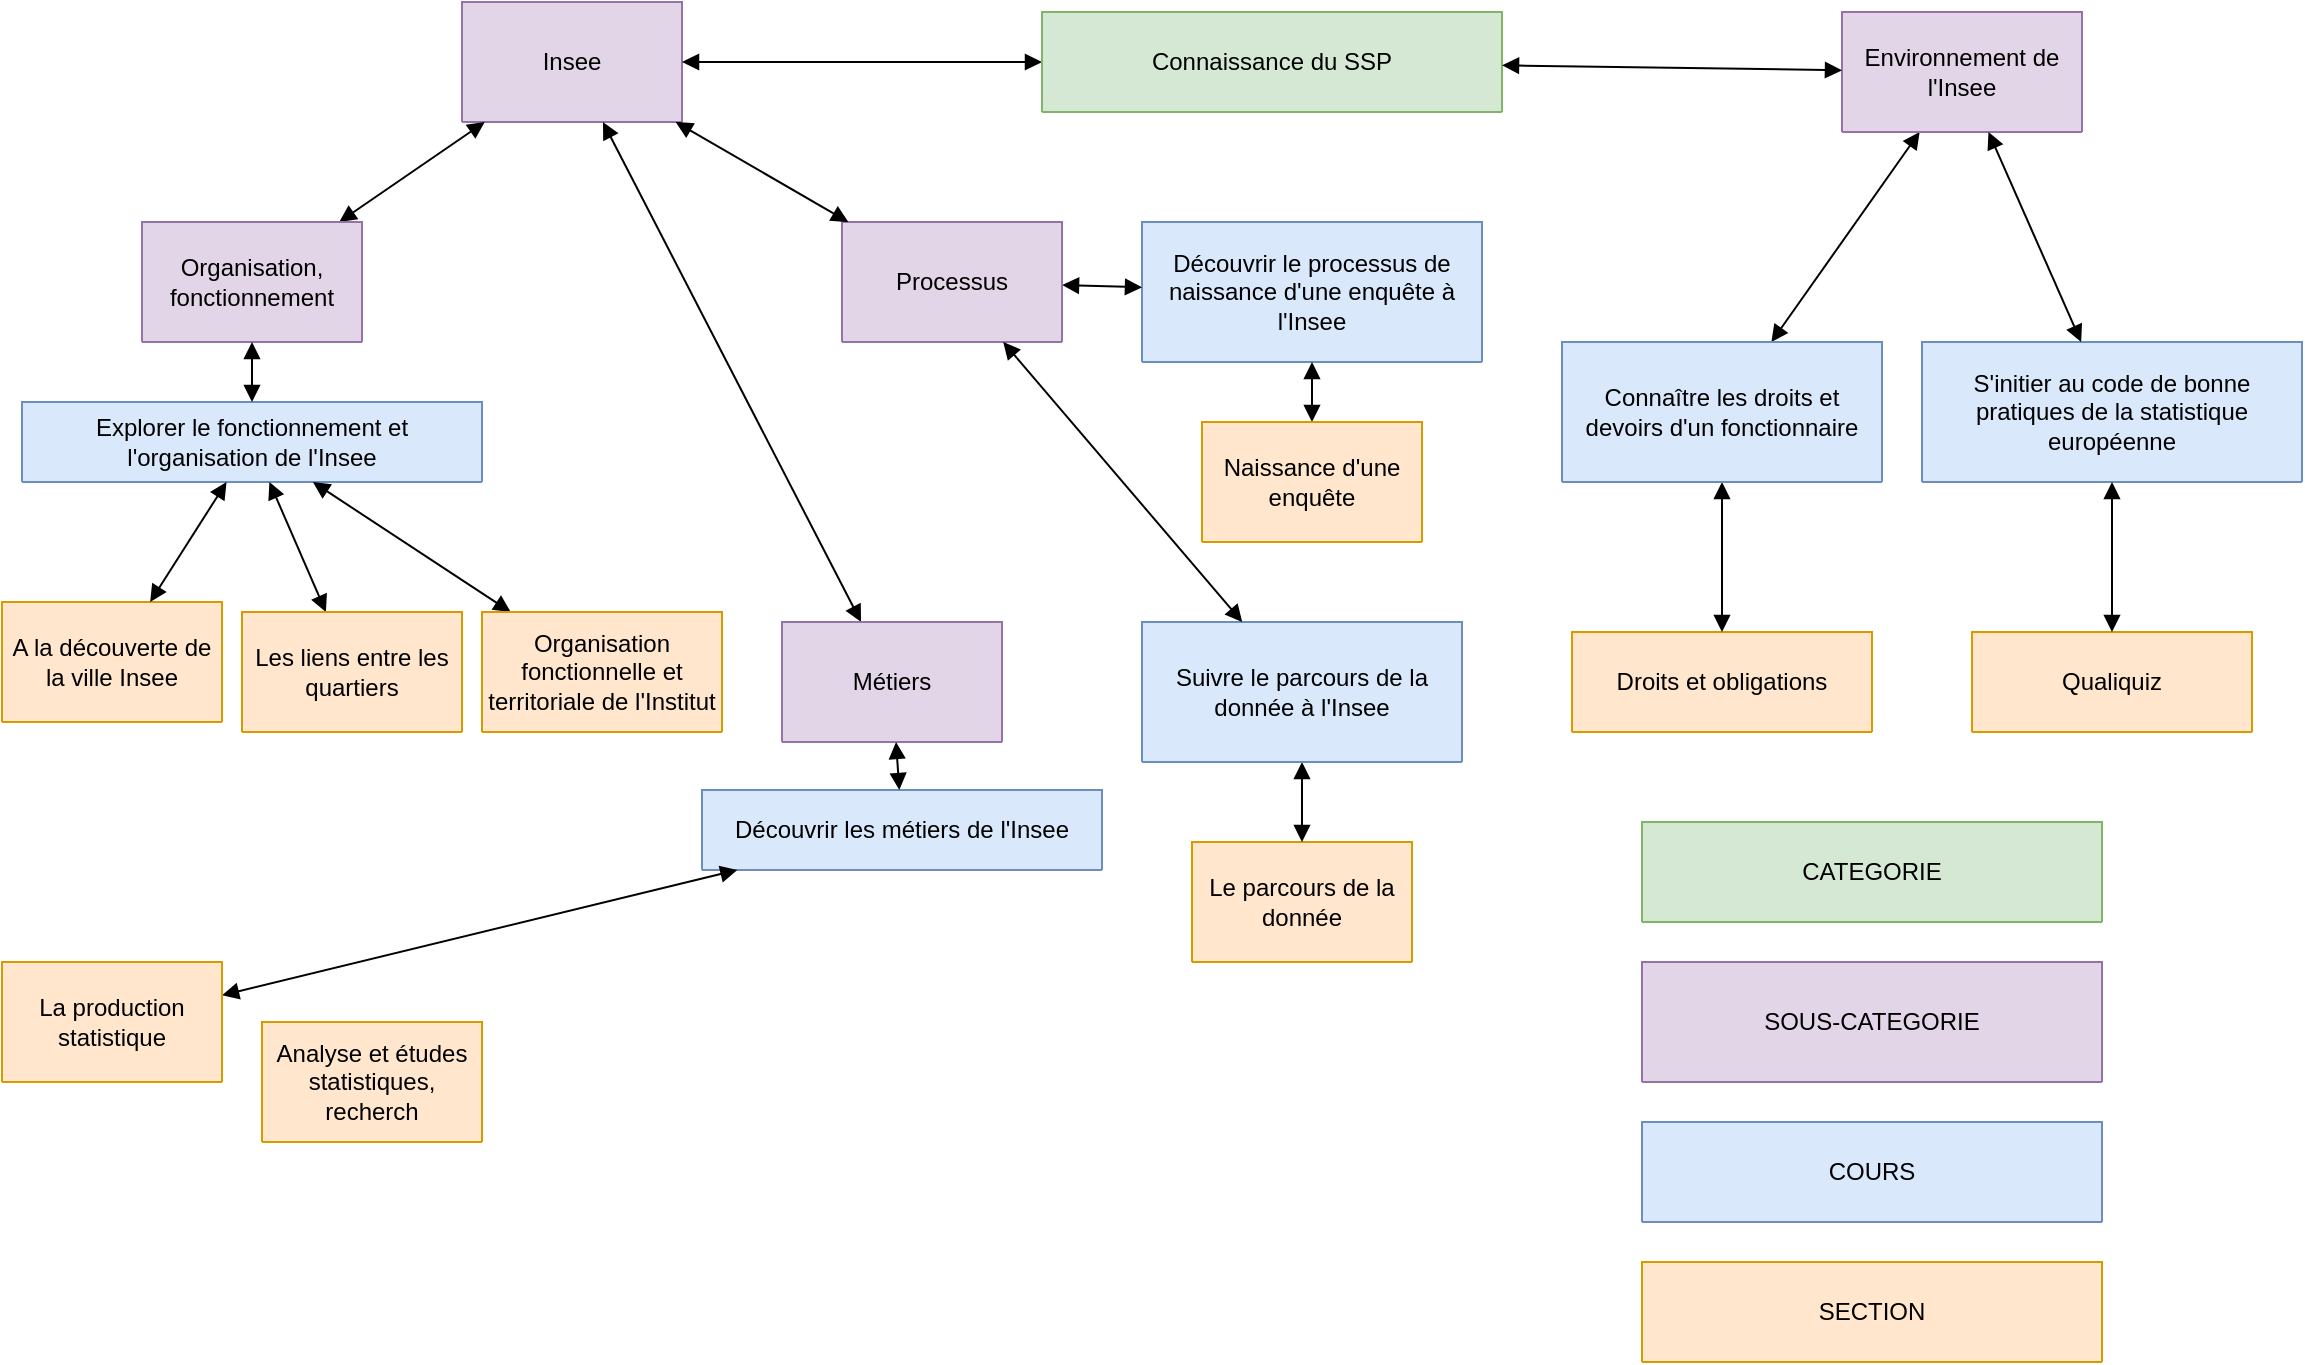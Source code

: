 <mxfile version="24.7.17">
  <diagram name="Page-1" id="TVbX9KgjACldvgUGH_jM">
    <mxGraphModel dx="2589" dy="746" grid="1" gridSize="10" guides="1" tooltips="1" connect="1" arrows="1" fold="1" page="1" pageScale="1" pageWidth="1169" pageHeight="827" math="0" shadow="0">
      <root>
        <mxCell id="0" />
        <mxCell id="1" parent="0" />
        <mxCell id="oGcL695DofoNEhs4g2Zo-1" value="Insee" style="swimlane;fontStyle=0;childLayout=stackLayout;horizontal=1;startSize=60;fillColor=#e1d5e7;horizontalStack=0;resizeParent=1;resizeParentMax=0;resizeLast=0;collapsible=1;marginBottom=0;whiteSpace=wrap;html=1;strokeColor=#9673a6;" parent="1" vertex="1" collapsed="1">
          <mxGeometry x="-930" y="20" width="110" height="60" as="geometry">
            <mxRectangle x="390" y="285" width="140" height="78" as="alternateBounds" />
          </mxGeometry>
        </mxCell>
        <mxCell id="oGcL695DofoNEhs4g2Zo-2" value="+ description: type" style="text;strokeColor=none;fillColor=none;align=left;verticalAlign=top;spacingLeft=4;spacingRight=4;overflow=hidden;rotatable=0;points=[[0,0.5],[1,0.5]];portConstraint=eastwest;whiteSpace=wrap;html=1;" parent="oGcL695DofoNEhs4g2Zo-1" vertex="1">
          <mxGeometry y="26" width="140" height="26" as="geometry" />
        </mxCell>
        <mxCell id="oGcL695DofoNEhs4g2Zo-3" value="+ contenu: type" style="text;strokeColor=none;fillColor=none;align=left;verticalAlign=top;spacingLeft=4;spacingRight=4;overflow=hidden;rotatable=0;points=[[0,0.5],[1,0.5]];portConstraint=eastwest;whiteSpace=wrap;html=1;" parent="oGcL695DofoNEhs4g2Zo-1" vertex="1">
          <mxGeometry y="52" width="140" height="26" as="geometry" />
        </mxCell>
        <mxCell id="oGcL695DofoNEhs4g2Zo-5" value="" style="endArrow=block;startArrow=block;endFill=1;startFill=1;html=1;rounded=0;" parent="1" source="oGcL695DofoNEhs4g2Zo-6" target="oGcL695DofoNEhs4g2Zo-1" edge="1">
          <mxGeometry width="160" relative="1" as="geometry">
            <mxPoint x="-150" y="145" as="sourcePoint" />
            <mxPoint x="-136" y="175" as="targetPoint" />
          </mxGeometry>
        </mxCell>
        <mxCell id="oGcL695DofoNEhs4g2Zo-6" value="Connaissance du SSP" style="swimlane;fontStyle=0;childLayout=stackLayout;horizontal=1;startSize=50;fillColor=#d5e8d4;horizontalStack=0;resizeParent=1;resizeParentMax=0;resizeLast=0;collapsible=1;marginBottom=0;whiteSpace=wrap;html=1;strokeColor=#82b366;" parent="1" vertex="1" collapsed="1">
          <mxGeometry x="-640" y="25" width="230" height="50" as="geometry">
            <mxRectangle x="320" y="10" width="200" height="52" as="alternateBounds" />
          </mxGeometry>
        </mxCell>
        <mxCell id="oGcL695DofoNEhs4g2Zo-7" value="+ description: type" style="text;strokeColor=none;fillColor=none;align=left;verticalAlign=top;spacingLeft=4;spacingRight=4;overflow=hidden;rotatable=0;points=[[0,0.5],[1,0.5]];portConstraint=eastwest;whiteSpace=wrap;html=1;" parent="oGcL695DofoNEhs4g2Zo-6" vertex="1">
          <mxGeometry y="26" width="200" height="26" as="geometry" />
        </mxCell>
        <mxCell id="oGcL695DofoNEhs4g2Zo-10" value="Découvrir le processus de naissance d&#39;une enquête à l&#39;Insee" style="swimlane;fontStyle=0;childLayout=stackLayout;horizontal=1;startSize=70;fillColor=#dae8fc;horizontalStack=0;resizeParent=1;resizeParentMax=0;resizeLast=0;collapsible=1;marginBottom=0;whiteSpace=wrap;html=1;strokeColor=#6c8ebf;" parent="1" vertex="1" collapsed="1">
          <mxGeometry x="-590" y="130" width="170" height="70" as="geometry">
            <mxRectangle x="125" y="240" width="140" height="118" as="alternateBounds" />
          </mxGeometry>
        </mxCell>
        <mxCell id="oGcL695DofoNEhs4g2Zo-11" value="+ niveau : 1" style="text;strokeColor=none;fillColor=none;align=left;verticalAlign=top;spacingLeft=4;spacingRight=4;overflow=hidden;rotatable=0;points=[[0,0.5],[1,0.5]];portConstraint=eastwest;whiteSpace=wrap;html=1;" parent="oGcL695DofoNEhs4g2Zo-10" vertex="1">
          <mxGeometry y="40" width="140" height="26" as="geometry" />
        </mxCell>
        <mxCell id="oGcL695DofoNEhs4g2Zo-12" value="+ field: type" style="text;strokeColor=none;fillColor=none;align=left;verticalAlign=top;spacingLeft=4;spacingRight=4;overflow=hidden;rotatable=0;points=[[0,0.5],[1,0.5]];portConstraint=eastwest;whiteSpace=wrap;html=1;" parent="oGcL695DofoNEhs4g2Zo-10" vertex="1">
          <mxGeometry y="66" width="140" height="26" as="geometry" />
        </mxCell>
        <mxCell id="oGcL695DofoNEhs4g2Zo-13" value="+ field: type" style="text;strokeColor=none;fillColor=none;align=left;verticalAlign=top;spacingLeft=4;spacingRight=4;overflow=hidden;rotatable=0;points=[[0,0.5],[1,0.5]];portConstraint=eastwest;whiteSpace=wrap;html=1;" parent="oGcL695DofoNEhs4g2Zo-10" vertex="1">
          <mxGeometry y="92" width="140" height="26" as="geometry" />
        </mxCell>
        <mxCell id="1R7VQAPE6wTlqesCjZck-61" value="Niveau 1" style="ellipse;whiteSpace=wrap;html=1;aspect=fixed;fillColor=#fff2cc;strokeColor=#d6b656;fontSize=11;" parent="oGcL695DofoNEhs4g2Zo-10" vertex="1">
          <mxGeometry x="67.5" y="-5" width="45" height="45" as="geometry" />
        </mxCell>
        <mxCell id="oGcL695DofoNEhs4g2Zo-14" value="" style="endArrow=block;startArrow=block;endFill=1;startFill=1;html=1;rounded=0;" parent="1" source="BeYtnEABJfwrNFvSlJTl-14" target="oGcL695DofoNEhs4g2Zo-10" edge="1">
          <mxGeometry width="160" relative="1" as="geometry">
            <mxPoint x="-350" y="205" as="sourcePoint" />
            <mxPoint x="-350" y="253" as="targetPoint" />
          </mxGeometry>
        </mxCell>
        <mxCell id="oGcL695DofoNEhs4g2Zo-23" value="" style="endArrow=block;startArrow=block;endFill=1;startFill=1;html=1;rounded=0;" parent="1" source="BeYtnEABJfwrNFvSlJTl-1" target="oGcL695DofoNEhs4g2Zo-15" edge="1">
          <mxGeometry width="160" relative="1" as="geometry">
            <mxPoint x="-154" y="223" as="sourcePoint" />
            <mxPoint x="-280" y="314" as="targetPoint" />
          </mxGeometry>
        </mxCell>
        <mxCell id="oGcL695DofoNEhs4g2Zo-29" value="" style="endArrow=block;startArrow=block;endFill=1;startFill=1;html=1;rounded=0;" parent="1" source="oGcL695DofoNEhs4g2Zo-10" target="oGcL695DofoNEhs4g2Zo-32" edge="1">
          <mxGeometry width="160" relative="1" as="geometry">
            <mxPoint x="-546" y="515" as="sourcePoint" />
            <mxPoint x="-670" y="665" as="targetPoint" />
          </mxGeometry>
        </mxCell>
        <mxCell id="oGcL695DofoNEhs4g2Zo-32" value="Naissance d&#39;une enquête" style="swimlane;fontStyle=0;childLayout=stackLayout;horizontal=1;startSize=60;fillColor=#ffe6cc;horizontalStack=0;resizeParent=1;resizeParentMax=0;resizeLast=0;collapsible=1;marginBottom=0;whiteSpace=wrap;html=1;strokeColor=#d79b00;" parent="1" vertex="1" collapsed="1">
          <mxGeometry x="-560" y="230" width="110" height="60" as="geometry">
            <mxRectangle x="10" y="400" width="110" height="110" as="alternateBounds" />
          </mxGeometry>
        </mxCell>
        <mxCell id="oGcL695DofoNEhs4g2Zo-33" value="&lt;div&gt;- Vidéo&lt;/div&gt;&lt;div&gt;- Fichiers&lt;br&gt;&lt;/div&gt;" style="text;strokeColor=none;fillColor=none;align=left;verticalAlign=top;spacingLeft=4;spacingRight=4;overflow=hidden;rotatable=0;points=[[0,0.5],[1,0.5]];portConstraint=eastwest;whiteSpace=wrap;html=1;" parent="oGcL695DofoNEhs4g2Zo-32" vertex="1">
          <mxGeometry y="60" width="110" height="50" as="geometry" />
        </mxCell>
        <mxCell id="oGcL695DofoNEhs4g2Zo-48" value="Droits et obligations" style="swimlane;fontStyle=0;childLayout=stackLayout;horizontal=1;startSize=50;fillColor=#ffe6cc;horizontalStack=0;resizeParent=1;resizeParentMax=0;resizeLast=0;collapsible=1;marginBottom=0;whiteSpace=wrap;html=1;strokeColor=#d79b00;" parent="1" vertex="1" collapsed="1">
          <mxGeometry x="-375" y="335" width="150" height="50" as="geometry">
            <mxRectangle x="-85" y="520" width="130" height="76" as="alternateBounds" />
          </mxGeometry>
        </mxCell>
        <mxCell id="oGcL695DofoNEhs4g2Zo-49" value="scorm" style="text;strokeColor=none;fillColor=none;align=left;verticalAlign=top;spacingLeft=4;spacingRight=4;overflow=hidden;rotatable=0;points=[[0,0.5],[1,0.5]];portConstraint=eastwest;whiteSpace=wrap;html=1;" parent="oGcL695DofoNEhs4g2Zo-48" vertex="1">
          <mxGeometry y="50" width="130" height="26" as="geometry" />
        </mxCell>
        <mxCell id="oGcL695DofoNEhs4g2Zo-57" value="" style="endArrow=block;startArrow=block;endFill=1;startFill=1;html=1;rounded=0;" parent="1" source="oGcL695DofoNEhs4g2Zo-15" target="oGcL695DofoNEhs4g2Zo-48" edge="1">
          <mxGeometry width="160" relative="1" as="geometry">
            <mxPoint x="-310" y="793" as="sourcePoint" />
            <mxPoint x="-365" y="865" as="targetPoint" />
          </mxGeometry>
        </mxCell>
        <mxCell id="1R7VQAPE6wTlqesCjZck-1" value="Explorer le fonctionnement et l&#39;organisation de l&#39;Insee" style="swimlane;fontStyle=0;childLayout=stackLayout;horizontal=1;startSize=40;fillColor=#dae8fc;horizontalStack=0;resizeParent=1;resizeParentMax=0;resizeLast=0;collapsible=1;marginBottom=0;whiteSpace=wrap;html=1;strokeColor=#6c8ebf;" parent="1" vertex="1" collapsed="1">
          <mxGeometry x="-1150" y="220" width="230" height="40" as="geometry">
            <mxRectangle x="570" y="240" width="140" height="118" as="alternateBounds" />
          </mxGeometry>
        </mxCell>
        <mxCell id="1R7VQAPE6wTlqesCjZck-2" value="+ niveau : 3" style="text;strokeColor=none;fillColor=none;align=left;verticalAlign=top;spacingLeft=4;spacingRight=4;overflow=hidden;rotatable=0;points=[[0,0.5],[1,0.5]];portConstraint=eastwest;whiteSpace=wrap;html=1;" parent="1R7VQAPE6wTlqesCjZck-1" vertex="1">
          <mxGeometry y="40" width="140" height="26" as="geometry" />
        </mxCell>
        <mxCell id="1R7VQAPE6wTlqesCjZck-3" value="+objectifs :" style="text;strokeColor=none;fillColor=none;align=left;verticalAlign=top;spacingLeft=4;spacingRight=4;overflow=hidden;rotatable=0;points=[[0,0.5],[1,0.5]];portConstraint=eastwest;whiteSpace=wrap;html=1;" parent="1R7VQAPE6wTlqesCjZck-1" vertex="1">
          <mxGeometry y="66" width="140" height="26" as="geometry" />
        </mxCell>
        <mxCell id="1R7VQAPE6wTlqesCjZck-4" value="+ duree : 3-4 heures" style="text;strokeColor=none;fillColor=none;align=left;verticalAlign=top;spacingLeft=4;spacingRight=4;overflow=hidden;rotatable=0;points=[[0,0.5],[1,0.5]];portConstraint=eastwest;whiteSpace=wrap;html=1;" parent="1R7VQAPE6wTlqesCjZck-1" vertex="1">
          <mxGeometry y="92" width="140" height="26" as="geometry" />
        </mxCell>
        <mxCell id="1R7VQAPE6wTlqesCjZck-5" value="A la découverte de la ville Insee" style="swimlane;fontStyle=0;childLayout=stackLayout;horizontal=1;startSize=60;fillColor=#ffe6cc;horizontalStack=0;resizeParent=1;resizeParentMax=0;resizeLast=0;collapsible=1;marginBottom=0;whiteSpace=wrap;html=1;strokeColor=#d79b00;" parent="1" vertex="1" collapsed="1">
          <mxGeometry x="-1160" y="320" width="110" height="60" as="geometry">
            <mxRectangle x="720" y="140" width="110" height="80" as="alternateBounds" />
          </mxGeometry>
        </mxCell>
        <mxCell id="1R7VQAPE6wTlqesCjZck-6" value="&lt;div&gt;- Vidéo&lt;/div&gt;&lt;div&gt;- Fichier&lt;br&gt;&lt;/div&gt;" style="text;strokeColor=none;fillColor=none;align=left;verticalAlign=top;spacingLeft=4;spacingRight=4;overflow=hidden;rotatable=0;points=[[0,0.5],[1,0.5]];portConstraint=eastwest;whiteSpace=wrap;html=1;" parent="1R7VQAPE6wTlqesCjZck-5" vertex="1">
          <mxGeometry y="40" width="110" height="40" as="geometry" />
        </mxCell>
        <mxCell id="1R7VQAPE6wTlqesCjZck-13" value="" style="endArrow=block;startArrow=block;endFill=1;startFill=1;html=1;rounded=0;" parent="1" source="1R7VQAPE6wTlqesCjZck-1" target="1R7VQAPE6wTlqesCjZck-5" edge="1">
          <mxGeometry width="160" relative="1" as="geometry">
            <mxPoint x="79" y="743" as="sourcePoint" />
            <mxPoint x="45" y="785" as="targetPoint" />
          </mxGeometry>
        </mxCell>
        <mxCell id="1R7VQAPE6wTlqesCjZck-14" value="" style="endArrow=block;startArrow=block;endFill=1;startFill=1;html=1;rounded=0;" parent="1" source="1R7VQAPE6wTlqesCjZck-1" target="1R7VQAPE6wTlqesCjZck-17" edge="1">
          <mxGeometry width="160" relative="1" as="geometry">
            <mxPoint x="170" y="753" as="sourcePoint" />
            <mxPoint x="348.182" y="525" as="targetPoint" />
          </mxGeometry>
        </mxCell>
        <mxCell id="1R7VQAPE6wTlqesCjZck-15" value="" style="endArrow=block;startArrow=block;endFill=1;startFill=1;html=1;rounded=0;" parent="1" source="1R7VQAPE6wTlqesCjZck-1" target="1R7VQAPE6wTlqesCjZck-19" edge="1">
          <mxGeometry width="160" relative="1" as="geometry">
            <mxPoint x="222" y="753" as="sourcePoint" />
            <mxPoint x="450.455" y="525" as="targetPoint" />
          </mxGeometry>
        </mxCell>
        <mxCell id="1R7VQAPE6wTlqesCjZck-16" value="" style="endArrow=block;startArrow=block;endFill=1;startFill=1;html=1;rounded=0;" parent="1" source="oGcL695DofoNEhs4g2Zo-1" target="BeYtnEABJfwrNFvSlJTl-21" edge="1">
          <mxGeometry width="160" relative="1" as="geometry">
            <mxPoint x="-160" y="328" as="sourcePoint" />
            <mxPoint x="150" y="325" as="targetPoint" />
          </mxGeometry>
        </mxCell>
        <mxCell id="1R7VQAPE6wTlqesCjZck-17" value="Les liens entre les quartiers" style="swimlane;fontStyle=0;childLayout=stackLayout;horizontal=1;startSize=60;fillColor=#ffe6cc;horizontalStack=0;resizeParent=1;resizeParentMax=0;resizeLast=0;collapsible=1;marginBottom=0;whiteSpace=wrap;html=1;strokeColor=#d79b00;" parent="1" vertex="1" collapsed="1">
          <mxGeometry x="-1040" y="325" width="110" height="60" as="geometry">
            <mxRectangle x="720" y="140" width="110" height="80" as="alternateBounds" />
          </mxGeometry>
        </mxCell>
        <mxCell id="1R7VQAPE6wTlqesCjZck-18" value="&lt;div&gt;- Vidéo&lt;/div&gt;&lt;div&gt;- Fichier&lt;br&gt;&lt;/div&gt;" style="text;strokeColor=none;fillColor=none;align=left;verticalAlign=top;spacingLeft=4;spacingRight=4;overflow=hidden;rotatable=0;points=[[0,0.5],[1,0.5]];portConstraint=eastwest;whiteSpace=wrap;html=1;" parent="1R7VQAPE6wTlqesCjZck-17" vertex="1">
          <mxGeometry y="40" width="110" height="40" as="geometry" />
        </mxCell>
        <mxCell id="1R7VQAPE6wTlqesCjZck-19" value="Organisation fonctionnelle et territoriale de l&#39;Institut" style="swimlane;fontStyle=0;childLayout=stackLayout;horizontal=1;startSize=60;fillColor=#ffe6cc;horizontalStack=0;resizeParent=1;resizeParentMax=0;resizeLast=0;collapsible=1;marginBottom=0;whiteSpace=wrap;html=1;strokeColor=#d79b00;" parent="1" vertex="1" collapsed="1">
          <mxGeometry x="-920" y="325" width="120" height="60" as="geometry">
            <mxRectangle x="720" y="140" width="110" height="80" as="alternateBounds" />
          </mxGeometry>
        </mxCell>
        <mxCell id="1R7VQAPE6wTlqesCjZck-20" value="&lt;div&gt;- Vidéo&lt;/div&gt;&lt;div&gt;- Fichier&lt;br&gt;&lt;/div&gt;" style="text;strokeColor=none;fillColor=none;align=left;verticalAlign=top;spacingLeft=4;spacingRight=4;overflow=hidden;rotatable=0;points=[[0,0.5],[1,0.5]];portConstraint=eastwest;whiteSpace=wrap;html=1;" parent="1R7VQAPE6wTlqesCjZck-19" vertex="1">
          <mxGeometry y="40" width="110" height="40" as="geometry" />
        </mxCell>
        <mxCell id="1R7VQAPE6wTlqesCjZck-21" value="Le parcours de la donnée" style="swimlane;fontStyle=0;childLayout=stackLayout;horizontal=1;startSize=60;fillColor=#ffe6cc;horizontalStack=0;resizeParent=1;resizeParentMax=0;resizeLast=0;collapsible=1;marginBottom=0;whiteSpace=wrap;html=1;strokeColor=#d79b00;" parent="1" vertex="1" collapsed="1">
          <mxGeometry x="-565" y="440" width="110" height="60" as="geometry">
            <mxRectangle x="720" y="140" width="110" height="80" as="alternateBounds" />
          </mxGeometry>
        </mxCell>
        <mxCell id="1R7VQAPE6wTlqesCjZck-22" value="&lt;div&gt;- Vidéo&lt;/div&gt;&lt;div&gt;- Fichier&lt;br&gt;&lt;/div&gt;" style="text;strokeColor=none;fillColor=none;align=left;verticalAlign=top;spacingLeft=4;spacingRight=4;overflow=hidden;rotatable=0;points=[[0,0.5],[1,0.5]];portConstraint=eastwest;whiteSpace=wrap;html=1;" parent="1R7VQAPE6wTlqesCjZck-21" vertex="1">
          <mxGeometry y="40" width="110" height="40" as="geometry" />
        </mxCell>
        <mxCell id="1R7VQAPE6wTlqesCjZck-25" value="" style="endArrow=block;startArrow=block;endFill=1;startFill=1;html=1;rounded=0;" parent="1" source="BeYtnEABJfwrNFvSlJTl-24" target="1R7VQAPE6wTlqesCjZck-21" edge="1">
          <mxGeometry width="160" relative="1" as="geometry">
            <mxPoint x="445" y="365" as="sourcePoint" />
            <mxPoint x="437" y="520" as="targetPoint" />
            <Array as="points" />
          </mxGeometry>
        </mxCell>
        <mxCell id="1R7VQAPE6wTlqesCjZck-27" value="Découvrir les métiers de l&#39;Insee" style="swimlane;fontStyle=0;childLayout=stackLayout;horizontal=1;startSize=40;fillColor=#dae8fc;horizontalStack=0;resizeParent=1;resizeParentMax=0;resizeLast=0;collapsible=1;marginBottom=0;whiteSpace=wrap;html=1;strokeColor=#6c8ebf;" parent="1" vertex="1" collapsed="1">
          <mxGeometry x="-810" y="414" width="200" height="40" as="geometry">
            <mxRectangle x="125" y="240" width="140" height="118" as="alternateBounds" />
          </mxGeometry>
        </mxCell>
        <mxCell id="1R7VQAPE6wTlqesCjZck-28" value="+ niveau : 1" style="text;strokeColor=none;fillColor=none;align=left;verticalAlign=top;spacingLeft=4;spacingRight=4;overflow=hidden;rotatable=0;points=[[0,0.5],[1,0.5]];portConstraint=eastwest;whiteSpace=wrap;html=1;" parent="1R7VQAPE6wTlqesCjZck-27" vertex="1">
          <mxGeometry y="40" width="140" height="26" as="geometry" />
        </mxCell>
        <mxCell id="1R7VQAPE6wTlqesCjZck-29" value="+ field: type" style="text;strokeColor=none;fillColor=none;align=left;verticalAlign=top;spacingLeft=4;spacingRight=4;overflow=hidden;rotatable=0;points=[[0,0.5],[1,0.5]];portConstraint=eastwest;whiteSpace=wrap;html=1;" parent="1R7VQAPE6wTlqesCjZck-27" vertex="1">
          <mxGeometry y="66" width="140" height="26" as="geometry" />
        </mxCell>
        <mxCell id="1R7VQAPE6wTlqesCjZck-30" value="+ field: type" style="text;strokeColor=none;fillColor=none;align=left;verticalAlign=top;spacingLeft=4;spacingRight=4;overflow=hidden;rotatable=0;points=[[0,0.5],[1,0.5]];portConstraint=eastwest;whiteSpace=wrap;html=1;" parent="1R7VQAPE6wTlqesCjZck-27" vertex="1">
          <mxGeometry y="92" width="140" height="26" as="geometry" />
        </mxCell>
        <mxCell id="1R7VQAPE6wTlqesCjZck-31" value="" style="endArrow=block;startArrow=block;endFill=1;startFill=1;html=1;rounded=0;" parent="1" source="1R7VQAPE6wTlqesCjZck-27" target="1R7VQAPE6wTlqesCjZck-34" edge="1">
          <mxGeometry width="160" relative="1" as="geometry">
            <mxPoint x="-546" y="825" as="sourcePoint" />
            <mxPoint x="-670" y="975" as="targetPoint" />
          </mxGeometry>
        </mxCell>
        <mxCell id="1R7VQAPE6wTlqesCjZck-34" value="La production statistique" style="swimlane;fontStyle=0;childLayout=stackLayout;horizontal=1;startSize=60;fillColor=#ffe6cc;horizontalStack=0;resizeParent=1;resizeParentMax=0;resizeLast=0;collapsible=1;marginBottom=0;whiteSpace=wrap;html=1;strokeColor=#d79b00;" parent="1" vertex="1" collapsed="1">
          <mxGeometry x="-1160" y="500" width="110" height="60" as="geometry">
            <mxRectangle x="10" y="400" width="110" height="110" as="alternateBounds" />
          </mxGeometry>
        </mxCell>
        <mxCell id="1R7VQAPE6wTlqesCjZck-35" value="&lt;div&gt;- Vidéo&lt;/div&gt;&lt;div&gt;- Fichiers&lt;br&gt;&lt;/div&gt;" style="text;strokeColor=none;fillColor=none;align=left;verticalAlign=top;spacingLeft=4;spacingRight=4;overflow=hidden;rotatable=0;points=[[0,0.5],[1,0.5]];portConstraint=eastwest;whiteSpace=wrap;html=1;" parent="1R7VQAPE6wTlqesCjZck-34" vertex="1">
          <mxGeometry y="60" width="110" height="50" as="geometry" />
        </mxCell>
        <mxCell id="1R7VQAPE6wTlqesCjZck-53" value="" style="endArrow=block;startArrow=block;endFill=1;startFill=1;html=1;rounded=0;" parent="1" source="oGcL695DofoNEhs4g2Zo-1" target="BeYtnEABJfwrNFvSlJTl-18" edge="1">
          <mxGeometry width="160" relative="1" as="geometry">
            <mxPoint x="-880" y="90" as="sourcePoint" />
            <mxPoint x="-620" y="365" as="targetPoint" />
          </mxGeometry>
        </mxCell>
        <mxCell id="BeYtnEABJfwrNFvSlJTl-1" value="Environnement de l&#39;Insee" style="swimlane;fontStyle=0;childLayout=stackLayout;horizontal=1;startSize=60;fillColor=#e1d5e7;horizontalStack=0;resizeParent=1;resizeParentMax=0;resizeLast=0;collapsible=1;marginBottom=0;whiteSpace=wrap;html=1;strokeColor=#9673a6;" vertex="1" collapsed="1" parent="1">
          <mxGeometry x="-240" y="25" width="120" height="60" as="geometry">
            <mxRectangle x="390" y="285" width="140" height="78" as="alternateBounds" />
          </mxGeometry>
        </mxCell>
        <mxCell id="BeYtnEABJfwrNFvSlJTl-2" value="+ description: type" style="text;strokeColor=none;fillColor=none;align=left;verticalAlign=top;spacingLeft=4;spacingRight=4;overflow=hidden;rotatable=0;points=[[0,0.5],[1,0.5]];portConstraint=eastwest;whiteSpace=wrap;html=1;" vertex="1" parent="BeYtnEABJfwrNFvSlJTl-1">
          <mxGeometry y="26" width="140" height="26" as="geometry" />
        </mxCell>
        <mxCell id="BeYtnEABJfwrNFvSlJTl-3" value="+ contenu: type" style="text;strokeColor=none;fillColor=none;align=left;verticalAlign=top;spacingLeft=4;spacingRight=4;overflow=hidden;rotatable=0;points=[[0,0.5],[1,0.5]];portConstraint=eastwest;whiteSpace=wrap;html=1;" vertex="1" parent="BeYtnEABJfwrNFvSlJTl-1">
          <mxGeometry y="52" width="140" height="26" as="geometry" />
        </mxCell>
        <mxCell id="BeYtnEABJfwrNFvSlJTl-4" value="" style="endArrow=block;startArrow=block;endFill=1;startFill=1;html=1;rounded=0;" edge="1" parent="1" source="oGcL695DofoNEhs4g2Zo-6" target="BeYtnEABJfwrNFvSlJTl-1">
          <mxGeometry width="160" relative="1" as="geometry">
            <mxPoint x="-252" y="85" as="sourcePoint" />
            <mxPoint x="-460" y="152" as="targetPoint" />
          </mxGeometry>
        </mxCell>
        <mxCell id="oGcL695DofoNEhs4g2Zo-15" value="Connaître les droits et devoirs d&#39;un fonctionnaire" style="swimlane;fontStyle=0;childLayout=stackLayout;horizontal=1;startSize=70;fillColor=#dae8fc;horizontalStack=0;resizeParent=1;resizeParentMax=0;resizeLast=0;collapsible=1;marginBottom=0;whiteSpace=wrap;html=1;strokeColor=#6c8ebf;" parent="1" vertex="1" collapsed="1">
          <mxGeometry x="-380" y="190" width="160" height="70" as="geometry">
            <mxRectangle x="350" y="670" width="140" height="128" as="alternateBounds" />
          </mxGeometry>
        </mxCell>
        <mxCell id="oGcL695DofoNEhs4g2Zo-16" value="+ niveau : 2" style="text;strokeColor=none;fillColor=none;align=left;verticalAlign=top;spacingLeft=4;spacingRight=4;overflow=hidden;rotatable=0;points=[[0,0.5],[1,0.5]];portConstraint=eastwest;whiteSpace=wrap;html=1;" parent="oGcL695DofoNEhs4g2Zo-15" vertex="1">
          <mxGeometry y="50" width="140" height="26" as="geometry" />
        </mxCell>
        <mxCell id="oGcL695DofoNEhs4g2Zo-17" value="+ objectifs: type" style="text;strokeColor=none;fillColor=none;align=left;verticalAlign=top;spacingLeft=4;spacingRight=4;overflow=hidden;rotatable=0;points=[[0,0.5],[1,0.5]];portConstraint=eastwest;whiteSpace=wrap;html=1;" parent="oGcL695DofoNEhs4g2Zo-15" vertex="1">
          <mxGeometry y="76" width="140" height="26" as="geometry" />
        </mxCell>
        <mxCell id="oGcL695DofoNEhs4g2Zo-18" value="+ durée: 3-4 heures" style="text;strokeColor=none;fillColor=none;align=left;verticalAlign=top;spacingLeft=4;spacingRight=4;overflow=hidden;rotatable=0;points=[[0,0.5],[1,0.5]];portConstraint=eastwest;whiteSpace=wrap;html=1;" parent="oGcL695DofoNEhs4g2Zo-15" vertex="1">
          <mxGeometry y="102" width="140" height="26" as="geometry" />
        </mxCell>
        <mxCell id="BeYtnEABJfwrNFvSlJTl-6" value="S&#39;initier au code de bonne pratiques de la statistique européenne" style="swimlane;fontStyle=0;childLayout=stackLayout;horizontal=1;startSize=70;fillColor=#dae8fc;horizontalStack=0;resizeParent=1;resizeParentMax=0;resizeLast=0;collapsible=1;marginBottom=0;whiteSpace=wrap;html=1;strokeColor=#6c8ebf;" vertex="1" collapsed="1" parent="1">
          <mxGeometry x="-200" y="190" width="190" height="70" as="geometry">
            <mxRectangle x="350" y="670" width="140" height="128" as="alternateBounds" />
          </mxGeometry>
        </mxCell>
        <mxCell id="BeYtnEABJfwrNFvSlJTl-7" value="+ niveau : 2" style="text;strokeColor=none;fillColor=none;align=left;verticalAlign=top;spacingLeft=4;spacingRight=4;overflow=hidden;rotatable=0;points=[[0,0.5],[1,0.5]];portConstraint=eastwest;whiteSpace=wrap;html=1;" vertex="1" parent="BeYtnEABJfwrNFvSlJTl-6">
          <mxGeometry y="50" width="140" height="26" as="geometry" />
        </mxCell>
        <mxCell id="BeYtnEABJfwrNFvSlJTl-8" value="+ objectifs: type" style="text;strokeColor=none;fillColor=none;align=left;verticalAlign=top;spacingLeft=4;spacingRight=4;overflow=hidden;rotatable=0;points=[[0,0.5],[1,0.5]];portConstraint=eastwest;whiteSpace=wrap;html=1;" vertex="1" parent="BeYtnEABJfwrNFvSlJTl-6">
          <mxGeometry y="76" width="140" height="26" as="geometry" />
        </mxCell>
        <mxCell id="BeYtnEABJfwrNFvSlJTl-9" value="+ durée: 3-4 heures" style="text;strokeColor=none;fillColor=none;align=left;verticalAlign=top;spacingLeft=4;spacingRight=4;overflow=hidden;rotatable=0;points=[[0,0.5],[1,0.5]];portConstraint=eastwest;whiteSpace=wrap;html=1;" vertex="1" parent="BeYtnEABJfwrNFvSlJTl-6">
          <mxGeometry y="102" width="140" height="26" as="geometry" />
        </mxCell>
        <mxCell id="BeYtnEABJfwrNFvSlJTl-10" value="" style="endArrow=block;startArrow=block;endFill=1;startFill=1;html=1;rounded=0;" edge="1" parent="1" source="BeYtnEABJfwrNFvSlJTl-6" target="BeYtnEABJfwrNFvSlJTl-1">
          <mxGeometry width="160" relative="1" as="geometry">
            <mxPoint x="-480" y="135" as="sourcePoint" />
            <mxPoint x="-730" y="135" as="targetPoint" />
          </mxGeometry>
        </mxCell>
        <mxCell id="BeYtnEABJfwrNFvSlJTl-11" value="Qualiquiz" style="swimlane;fontStyle=0;childLayout=stackLayout;horizontal=1;startSize=50;fillColor=#ffe6cc;horizontalStack=0;resizeParent=1;resizeParentMax=0;resizeLast=0;collapsible=1;marginBottom=0;whiteSpace=wrap;html=1;strokeColor=#d79b00;" vertex="1" collapsed="1" parent="1">
          <mxGeometry x="-175" y="335" width="140" height="50" as="geometry">
            <mxRectangle x="-85" y="520" width="130" height="76" as="alternateBounds" />
          </mxGeometry>
        </mxCell>
        <mxCell id="BeYtnEABJfwrNFvSlJTl-12" value="scorm" style="text;strokeColor=none;fillColor=none;align=left;verticalAlign=top;spacingLeft=4;spacingRight=4;overflow=hidden;rotatable=0;points=[[0,0.5],[1,0.5]];portConstraint=eastwest;whiteSpace=wrap;html=1;" vertex="1" parent="BeYtnEABJfwrNFvSlJTl-11">
          <mxGeometry y="50" width="130" height="26" as="geometry" />
        </mxCell>
        <mxCell id="BeYtnEABJfwrNFvSlJTl-13" value="" style="endArrow=block;startArrow=block;endFill=1;startFill=1;html=1;rounded=0;" edge="1" parent="1" source="BeYtnEABJfwrNFvSlJTl-6" target="BeYtnEABJfwrNFvSlJTl-11">
          <mxGeometry width="160" relative="1" as="geometry">
            <mxPoint x="-425" y="180" as="sourcePoint" />
            <mxPoint x="-425" y="240" as="targetPoint" />
            <Array as="points" />
          </mxGeometry>
        </mxCell>
        <mxCell id="BeYtnEABJfwrNFvSlJTl-14" value="Processus" style="swimlane;fontStyle=0;childLayout=stackLayout;horizontal=1;startSize=60;fillColor=#e1d5e7;horizontalStack=0;resizeParent=1;resizeParentMax=0;resizeLast=0;collapsible=1;marginBottom=0;whiteSpace=wrap;html=1;strokeColor=#9673a6;" vertex="1" collapsed="1" parent="1">
          <mxGeometry x="-740" y="130" width="110" height="60" as="geometry">
            <mxRectangle x="390" y="285" width="140" height="78" as="alternateBounds" />
          </mxGeometry>
        </mxCell>
        <mxCell id="BeYtnEABJfwrNFvSlJTl-15" value="+ description: type" style="text;strokeColor=none;fillColor=none;align=left;verticalAlign=top;spacingLeft=4;spacingRight=4;overflow=hidden;rotatable=0;points=[[0,0.5],[1,0.5]];portConstraint=eastwest;whiteSpace=wrap;html=1;" vertex="1" parent="BeYtnEABJfwrNFvSlJTl-14">
          <mxGeometry y="26" width="140" height="26" as="geometry" />
        </mxCell>
        <mxCell id="BeYtnEABJfwrNFvSlJTl-16" value="+ contenu: type" style="text;strokeColor=none;fillColor=none;align=left;verticalAlign=top;spacingLeft=4;spacingRight=4;overflow=hidden;rotatable=0;points=[[0,0.5],[1,0.5]];portConstraint=eastwest;whiteSpace=wrap;html=1;" vertex="1" parent="BeYtnEABJfwrNFvSlJTl-14">
          <mxGeometry y="52" width="140" height="26" as="geometry" />
        </mxCell>
        <mxCell id="BeYtnEABJfwrNFvSlJTl-17" value="" style="endArrow=block;startArrow=block;endFill=1;startFill=1;html=1;rounded=0;" edge="1" parent="1" source="oGcL695DofoNEhs4g2Zo-1" target="BeYtnEABJfwrNFvSlJTl-14">
          <mxGeometry width="160" relative="1" as="geometry">
            <mxPoint x="-680" y="149" as="sourcePoint" />
            <mxPoint x="-770" y="151" as="targetPoint" />
          </mxGeometry>
        </mxCell>
        <mxCell id="BeYtnEABJfwrNFvSlJTl-18" value="Organisation, fonctionnement" style="swimlane;fontStyle=0;childLayout=stackLayout;horizontal=1;startSize=60;fillColor=#e1d5e7;horizontalStack=0;resizeParent=1;resizeParentMax=0;resizeLast=0;collapsible=1;marginBottom=0;whiteSpace=wrap;html=1;strokeColor=#9673a6;" vertex="1" collapsed="1" parent="1">
          <mxGeometry x="-1090" y="130" width="110" height="60" as="geometry">
            <mxRectangle x="390" y="285" width="140" height="78" as="alternateBounds" />
          </mxGeometry>
        </mxCell>
        <mxCell id="BeYtnEABJfwrNFvSlJTl-19" value="+ description: type" style="text;strokeColor=none;fillColor=none;align=left;verticalAlign=top;spacingLeft=4;spacingRight=4;overflow=hidden;rotatable=0;points=[[0,0.5],[1,0.5]];portConstraint=eastwest;whiteSpace=wrap;html=1;" vertex="1" parent="BeYtnEABJfwrNFvSlJTl-18">
          <mxGeometry y="26" width="140" height="26" as="geometry" />
        </mxCell>
        <mxCell id="BeYtnEABJfwrNFvSlJTl-20" value="+ contenu: type" style="text;strokeColor=none;fillColor=none;align=left;verticalAlign=top;spacingLeft=4;spacingRight=4;overflow=hidden;rotatable=0;points=[[0,0.5],[1,0.5]];portConstraint=eastwest;whiteSpace=wrap;html=1;" vertex="1" parent="BeYtnEABJfwrNFvSlJTl-18">
          <mxGeometry y="52" width="140" height="26" as="geometry" />
        </mxCell>
        <mxCell id="BeYtnEABJfwrNFvSlJTl-21" value="Métiers" style="swimlane;fontStyle=0;childLayout=stackLayout;horizontal=1;startSize=60;fillColor=#e1d5e7;horizontalStack=0;resizeParent=1;resizeParentMax=0;resizeLast=0;collapsible=1;marginBottom=0;whiteSpace=wrap;html=1;strokeColor=#9673a6;" vertex="1" collapsed="1" parent="1">
          <mxGeometry x="-770" y="330" width="110" height="60" as="geometry">
            <mxRectangle x="390" y="285" width="140" height="78" as="alternateBounds" />
          </mxGeometry>
        </mxCell>
        <mxCell id="BeYtnEABJfwrNFvSlJTl-22" value="+ description: type" style="text;strokeColor=none;fillColor=none;align=left;verticalAlign=top;spacingLeft=4;spacingRight=4;overflow=hidden;rotatable=0;points=[[0,0.5],[1,0.5]];portConstraint=eastwest;whiteSpace=wrap;html=1;" vertex="1" parent="BeYtnEABJfwrNFvSlJTl-21">
          <mxGeometry y="26" width="140" height="26" as="geometry" />
        </mxCell>
        <mxCell id="BeYtnEABJfwrNFvSlJTl-23" value="+ contenu: type" style="text;strokeColor=none;fillColor=none;align=left;verticalAlign=top;spacingLeft=4;spacingRight=4;overflow=hidden;rotatable=0;points=[[0,0.5],[1,0.5]];portConstraint=eastwest;whiteSpace=wrap;html=1;" vertex="1" parent="BeYtnEABJfwrNFvSlJTl-21">
          <mxGeometry y="52" width="140" height="26" as="geometry" />
        </mxCell>
        <mxCell id="BeYtnEABJfwrNFvSlJTl-24" value="Suivre le parcours de la donnée à l&#39;Insee" style="swimlane;fontStyle=0;childLayout=stackLayout;horizontal=1;startSize=70;fillColor=#dae8fc;horizontalStack=0;resizeParent=1;resizeParentMax=0;resizeLast=0;collapsible=1;marginBottom=0;whiteSpace=wrap;html=1;strokeColor=#6c8ebf;" vertex="1" collapsed="1" parent="1">
          <mxGeometry x="-590" y="330" width="160" height="70" as="geometry">
            <mxRectangle x="125" y="240" width="140" height="118" as="alternateBounds" />
          </mxGeometry>
        </mxCell>
        <mxCell id="BeYtnEABJfwrNFvSlJTl-25" value="+ niveau : 1" style="text;strokeColor=none;fillColor=none;align=left;verticalAlign=top;spacingLeft=4;spacingRight=4;overflow=hidden;rotatable=0;points=[[0,0.5],[1,0.5]];portConstraint=eastwest;whiteSpace=wrap;html=1;" vertex="1" parent="BeYtnEABJfwrNFvSlJTl-24">
          <mxGeometry y="40" width="140" height="26" as="geometry" />
        </mxCell>
        <mxCell id="BeYtnEABJfwrNFvSlJTl-26" value="+ field: type" style="text;strokeColor=none;fillColor=none;align=left;verticalAlign=top;spacingLeft=4;spacingRight=4;overflow=hidden;rotatable=0;points=[[0,0.5],[1,0.5]];portConstraint=eastwest;whiteSpace=wrap;html=1;" vertex="1" parent="BeYtnEABJfwrNFvSlJTl-24">
          <mxGeometry y="66" width="140" height="26" as="geometry" />
        </mxCell>
        <mxCell id="BeYtnEABJfwrNFvSlJTl-27" value="+ field: type" style="text;strokeColor=none;fillColor=none;align=left;verticalAlign=top;spacingLeft=4;spacingRight=4;overflow=hidden;rotatable=0;points=[[0,0.5],[1,0.5]];portConstraint=eastwest;whiteSpace=wrap;html=1;" vertex="1" parent="BeYtnEABJfwrNFvSlJTl-24">
          <mxGeometry y="92" width="140" height="26" as="geometry" />
        </mxCell>
        <mxCell id="BeYtnEABJfwrNFvSlJTl-28" value="Niveau 1" style="ellipse;whiteSpace=wrap;html=1;aspect=fixed;fillColor=#fff2cc;strokeColor=#d6b656;fontSize=11;" vertex="1" parent="BeYtnEABJfwrNFvSlJTl-24">
          <mxGeometry x="67.5" y="-5" width="45" height="45" as="geometry" />
        </mxCell>
        <mxCell id="BeYtnEABJfwrNFvSlJTl-29" value="" style="endArrow=block;startArrow=block;endFill=1;startFill=1;html=1;rounded=0;" edge="1" parent="1" source="BeYtnEABJfwrNFvSlJTl-14" target="BeYtnEABJfwrNFvSlJTl-24">
          <mxGeometry width="160" relative="1" as="geometry">
            <mxPoint x="-622" y="200" as="sourcePoint" />
            <mxPoint x="-587" y="220" as="targetPoint" />
          </mxGeometry>
        </mxCell>
        <mxCell id="BeYtnEABJfwrNFvSlJTl-30" value="" style="endArrow=block;startArrow=block;endFill=1;startFill=1;html=1;rounded=0;" edge="1" parent="1" source="BeYtnEABJfwrNFvSlJTl-21" target="1R7VQAPE6wTlqesCjZck-27">
          <mxGeometry width="160" relative="1" as="geometry">
            <mxPoint x="-760" y="150" as="sourcePoint" />
            <mxPoint x="-760" y="250" as="targetPoint" />
          </mxGeometry>
        </mxCell>
        <mxCell id="BeYtnEABJfwrNFvSlJTl-31" value="" style="endArrow=block;startArrow=block;endFill=1;startFill=1;html=1;rounded=0;" edge="1" parent="1" source="BeYtnEABJfwrNFvSlJTl-18" target="1R7VQAPE6wTlqesCjZck-1">
          <mxGeometry width="160" relative="1" as="geometry">
            <mxPoint x="-865" y="200" as="sourcePoint" />
            <mxPoint x="-865" y="230" as="targetPoint" />
          </mxGeometry>
        </mxCell>
        <mxCell id="BeYtnEABJfwrNFvSlJTl-32" value="CATEGORIE" style="swimlane;fontStyle=0;childLayout=stackLayout;horizontal=1;startSize=50;fillColor=#d5e8d4;horizontalStack=0;resizeParent=1;resizeParentMax=0;resizeLast=0;collapsible=1;marginBottom=0;whiteSpace=wrap;html=1;strokeColor=#82b366;" vertex="1" collapsed="1" parent="1">
          <mxGeometry x="-340" y="430" width="230" height="50" as="geometry">
            <mxRectangle x="320" y="10" width="200" height="52" as="alternateBounds" />
          </mxGeometry>
        </mxCell>
        <mxCell id="BeYtnEABJfwrNFvSlJTl-33" value="+ description: type" style="text;strokeColor=none;fillColor=none;align=left;verticalAlign=top;spacingLeft=4;spacingRight=4;overflow=hidden;rotatable=0;points=[[0,0.5],[1,0.5]];portConstraint=eastwest;whiteSpace=wrap;html=1;" vertex="1" parent="BeYtnEABJfwrNFvSlJTl-32">
          <mxGeometry y="26" width="200" height="26" as="geometry" />
        </mxCell>
        <mxCell id="BeYtnEABJfwrNFvSlJTl-34" value="SOUS-CATEGORIE" style="swimlane;fontStyle=0;childLayout=stackLayout;horizontal=1;startSize=60;fillColor=#e1d5e7;horizontalStack=0;resizeParent=1;resizeParentMax=0;resizeLast=0;collapsible=1;marginBottom=0;whiteSpace=wrap;html=1;strokeColor=#9673a6;" vertex="1" collapsed="1" parent="1">
          <mxGeometry x="-340" y="500" width="230" height="60" as="geometry">
            <mxRectangle x="390" y="285" width="140" height="78" as="alternateBounds" />
          </mxGeometry>
        </mxCell>
        <mxCell id="BeYtnEABJfwrNFvSlJTl-35" value="+ description: type" style="text;strokeColor=none;fillColor=none;align=left;verticalAlign=top;spacingLeft=4;spacingRight=4;overflow=hidden;rotatable=0;points=[[0,0.5],[1,0.5]];portConstraint=eastwest;whiteSpace=wrap;html=1;" vertex="1" parent="BeYtnEABJfwrNFvSlJTl-34">
          <mxGeometry y="26" width="140" height="26" as="geometry" />
        </mxCell>
        <mxCell id="BeYtnEABJfwrNFvSlJTl-36" value="+ contenu: type" style="text;strokeColor=none;fillColor=none;align=left;verticalAlign=top;spacingLeft=4;spacingRight=4;overflow=hidden;rotatable=0;points=[[0,0.5],[1,0.5]];portConstraint=eastwest;whiteSpace=wrap;html=1;" vertex="1" parent="BeYtnEABJfwrNFvSlJTl-34">
          <mxGeometry y="52" width="140" height="26" as="geometry" />
        </mxCell>
        <mxCell id="BeYtnEABJfwrNFvSlJTl-37" value="COURS" style="swimlane;fontStyle=0;childLayout=stackLayout;horizontal=1;startSize=50;fillColor=#dae8fc;horizontalStack=0;resizeParent=1;resizeParentMax=0;resizeLast=0;collapsible=1;marginBottom=0;whiteSpace=wrap;html=1;strokeColor=#6c8ebf;" vertex="1" collapsed="1" parent="1">
          <mxGeometry x="-340" y="580" width="230" height="50" as="geometry">
            <mxRectangle x="125" y="240" width="140" height="118" as="alternateBounds" />
          </mxGeometry>
        </mxCell>
        <mxCell id="BeYtnEABJfwrNFvSlJTl-38" value="+ niveau : 1" style="text;strokeColor=none;fillColor=none;align=left;verticalAlign=top;spacingLeft=4;spacingRight=4;overflow=hidden;rotatable=0;points=[[0,0.5],[1,0.5]];portConstraint=eastwest;whiteSpace=wrap;html=1;" vertex="1" parent="BeYtnEABJfwrNFvSlJTl-37">
          <mxGeometry y="40" width="140" height="26" as="geometry" />
        </mxCell>
        <mxCell id="BeYtnEABJfwrNFvSlJTl-39" value="+ field: type" style="text;strokeColor=none;fillColor=none;align=left;verticalAlign=top;spacingLeft=4;spacingRight=4;overflow=hidden;rotatable=0;points=[[0,0.5],[1,0.5]];portConstraint=eastwest;whiteSpace=wrap;html=1;" vertex="1" parent="BeYtnEABJfwrNFvSlJTl-37">
          <mxGeometry y="66" width="140" height="26" as="geometry" />
        </mxCell>
        <mxCell id="BeYtnEABJfwrNFvSlJTl-40" value="+ field: type" style="text;strokeColor=none;fillColor=none;align=left;verticalAlign=top;spacingLeft=4;spacingRight=4;overflow=hidden;rotatable=0;points=[[0,0.5],[1,0.5]];portConstraint=eastwest;whiteSpace=wrap;html=1;" vertex="1" parent="BeYtnEABJfwrNFvSlJTl-37">
          <mxGeometry y="92" width="140" height="26" as="geometry" />
        </mxCell>
        <mxCell id="BeYtnEABJfwrNFvSlJTl-41" value="SECTION" style="swimlane;fontStyle=0;childLayout=stackLayout;horizontal=1;startSize=50;fillColor=#ffe6cc;horizontalStack=0;resizeParent=1;resizeParentMax=0;resizeLast=0;collapsible=1;marginBottom=0;whiteSpace=wrap;html=1;strokeColor=#d79b00;" vertex="1" collapsed="1" parent="1">
          <mxGeometry x="-340" y="650" width="230" height="50" as="geometry">
            <mxRectangle x="-85" y="520" width="130" height="76" as="alternateBounds" />
          </mxGeometry>
        </mxCell>
        <mxCell id="BeYtnEABJfwrNFvSlJTl-42" value="scorm" style="text;strokeColor=none;fillColor=none;align=left;verticalAlign=top;spacingLeft=4;spacingRight=4;overflow=hidden;rotatable=0;points=[[0,0.5],[1,0.5]];portConstraint=eastwest;whiteSpace=wrap;html=1;" vertex="1" parent="BeYtnEABJfwrNFvSlJTl-41">
          <mxGeometry y="50" width="130" height="26" as="geometry" />
        </mxCell>
        <mxCell id="BeYtnEABJfwrNFvSlJTl-43" value="Analyse et études statistiques, recherch" style="swimlane;fontStyle=0;childLayout=stackLayout;horizontal=1;startSize=60;fillColor=#ffe6cc;horizontalStack=0;resizeParent=1;resizeParentMax=0;resizeLast=0;collapsible=1;marginBottom=0;whiteSpace=wrap;html=1;strokeColor=#d79b00;" vertex="1" collapsed="1" parent="1">
          <mxGeometry x="-1030" y="530" width="110" height="60" as="geometry">
            <mxRectangle x="10" y="400" width="110" height="110" as="alternateBounds" />
          </mxGeometry>
        </mxCell>
        <mxCell id="BeYtnEABJfwrNFvSlJTl-44" value="&lt;div&gt;- Vidéo&lt;/div&gt;&lt;div&gt;- Fichiers&lt;br&gt;&lt;/div&gt;" style="text;strokeColor=none;fillColor=none;align=left;verticalAlign=top;spacingLeft=4;spacingRight=4;overflow=hidden;rotatable=0;points=[[0,0.5],[1,0.5]];portConstraint=eastwest;whiteSpace=wrap;html=1;" vertex="1" parent="BeYtnEABJfwrNFvSlJTl-43">
          <mxGeometry y="60" width="110" height="50" as="geometry" />
        </mxCell>
      </root>
    </mxGraphModel>
  </diagram>
</mxfile>
